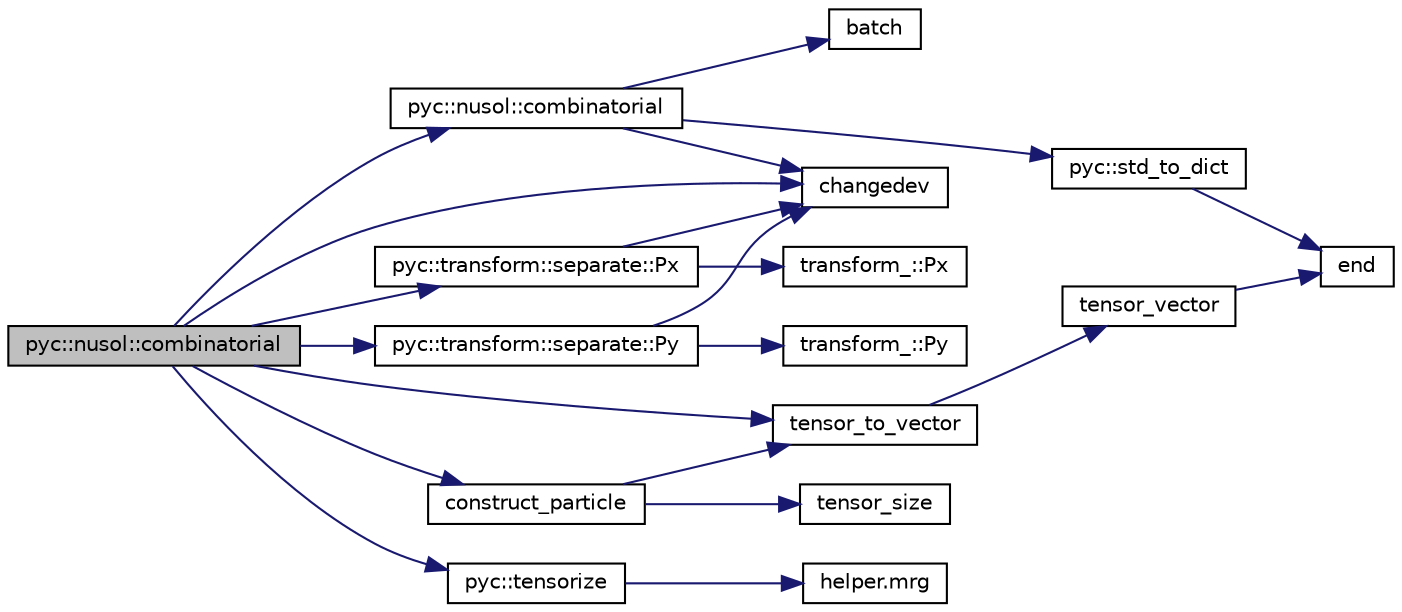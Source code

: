 digraph "pyc::nusol::combinatorial"
{
 // INTERACTIVE_SVG=YES
 // LATEX_PDF_SIZE
  edge [fontname="Helvetica",fontsize="10",labelfontname="Helvetica",labelfontsize="10"];
  node [fontname="Helvetica",fontsize="10",shape=record];
  rankdir="LR";
  Node1 [label="pyc::nusol::combinatorial",height=0.2,width=0.4,color="black", fillcolor="grey75", style="filled", fontcolor="black",tooltip=" "];
  Node1 -> Node2 [color="midnightblue",fontsize="10",style="solid",fontname="Helvetica"];
  Node2 [label="changedev",height=0.2,width=0.4,color="black", fillcolor="white", style="filled",URL="$utils_8h.html#a123aed6d73594e07c6401a7a6c587808",tooltip=" "];
  Node1 -> Node3 [color="midnightblue",fontsize="10",style="solid",fontname="Helvetica"];
  Node3 [label="pyc::nusol::combinatorial",height=0.2,width=0.4,color="black", fillcolor="white", style="filled",URL="$namespacepyc_1_1nusol.html#a0b618f866aa33e16c704d828744335e1",tooltip=" "];
  Node3 -> Node4 [color="midnightblue",fontsize="10",style="solid",fontname="Helvetica"];
  Node4 [label="batch",height=0.2,width=0.4,color="black", fillcolor="white", style="filled",URL="$_3name_4_8h.html#a3d94067338cad267b90428afcc647e33",tooltip=" "];
  Node3 -> Node2 [color="midnightblue",fontsize="10",style="solid",fontname="Helvetica"];
  Node3 -> Node5 [color="midnightblue",fontsize="10",style="solid",fontname="Helvetica"];
  Node5 [label="pyc::std_to_dict",height=0.2,width=0.4,color="black", fillcolor="white", style="filled",URL="$namespacepyc.html#ab174cc51f6efef06bdb0ba47ec3fe3bf",tooltip=" "];
  Node5 -> Node6 [color="midnightblue",fontsize="10",style="solid",fontname="Helvetica"];
  Node6 [label="end",height=0.2,width=0.4,color="black", fillcolor="white", style="filled",URL="$_3name_4_8h.html#a64e9fa75beda50a9e8400ee0d4e61984",tooltip=" "];
  Node1 -> Node7 [color="midnightblue",fontsize="10",style="solid",fontname="Helvetica"];
  Node7 [label="construct_particle",height=0.2,width=0.4,color="black", fillcolor="white", style="filled",URL="$interface_8cxx.html#a59ebbc78ff144f4bc1c28db0770a21d4",tooltip=" "];
  Node7 -> Node8 [color="midnightblue",fontsize="10",style="solid",fontname="Helvetica"];
  Node8 [label="tensor_size",height=0.2,width=0.4,color="black", fillcolor="white", style="filled",URL="$typecasting_8cxx.html#a080c0dde93a7b634e36c7b7f41ade0ed",tooltip=" "];
  Node7 -> Node9 [color="midnightblue",fontsize="10",style="solid",fontname="Helvetica"];
  Node9 [label="tensor_to_vector",height=0.2,width=0.4,color="black", fillcolor="white", style="filled",URL="$vector__cast_8h.html#a9888ed684385b240692f6cb6e4c6b82e",tooltip=" "];
  Node9 -> Node10 [color="midnightblue",fontsize="10",style="solid",fontname="Helvetica"];
  Node10 [label="tensor_vector",height=0.2,width=0.4,color="black", fillcolor="white", style="filled",URL="$vector__cast_8h.html#adc5ffd895fb49094059fd9dc0af67de9",tooltip=" "];
  Node10 -> Node6 [color="midnightblue",fontsize="10",style="solid",fontname="Helvetica"];
  Node1 -> Node11 [color="midnightblue",fontsize="10",style="solid",fontname="Helvetica"];
  Node11 [label="pyc::transform::separate::Px",height=0.2,width=0.4,color="black", fillcolor="white", style="filled",URL="$namespacepyc_1_1transform_1_1separate.html#a8707538e9073094f20ba7f80bf98757b",tooltip=" "];
  Node11 -> Node2 [color="midnightblue",fontsize="10",style="solid",fontname="Helvetica"];
  Node11 -> Node12 [color="midnightblue",fontsize="10",style="solid",fontname="Helvetica"];
  Node12 [label="transform_::Px",height=0.2,width=0.4,color="black", fillcolor="white", style="filled",URL="$namespacetransform__.html#a4573dda96168ebbd38a408e64cc3d5ff",tooltip="Computes the x-component of momentum (Px)."];
  Node1 -> Node13 [color="midnightblue",fontsize="10",style="solid",fontname="Helvetica"];
  Node13 [label="pyc::transform::separate::Py",height=0.2,width=0.4,color="black", fillcolor="white", style="filled",URL="$namespacepyc_1_1transform_1_1separate.html#a213b45f87684e873b719a628675b3382",tooltip=" "];
  Node13 -> Node2 [color="midnightblue",fontsize="10",style="solid",fontname="Helvetica"];
  Node13 -> Node14 [color="midnightblue",fontsize="10",style="solid",fontname="Helvetica"];
  Node14 [label="transform_::Py",height=0.2,width=0.4,color="black", fillcolor="white", style="filled",URL="$namespacetransform__.html#a51363ab29a6390a86a8ea75573a7a196",tooltip="Computes the y-component of momentum (Py)."];
  Node1 -> Node9 [color="midnightblue",fontsize="10",style="solid",fontname="Helvetica"];
  Node1 -> Node15 [color="midnightblue",fontsize="10",style="solid",fontname="Helvetica"];
  Node15 [label="pyc::tensorize",height=0.2,width=0.4,color="black", fillcolor="white", style="filled",URL="$namespacepyc.html#aed2996264099d57c7d42ac156c54981d",tooltip=" "];
  Node15 -> Node16 [color="midnightblue",fontsize="10",style="solid",fontname="Helvetica"];
  Node16 [label="helper.mrg",height=0.2,width=0.4,color="black", fillcolor="white", style="filled",URL="$namespacehelper.html#a60d07b59d3989fec2a0b9944156184a7",tooltip=" "];
}
